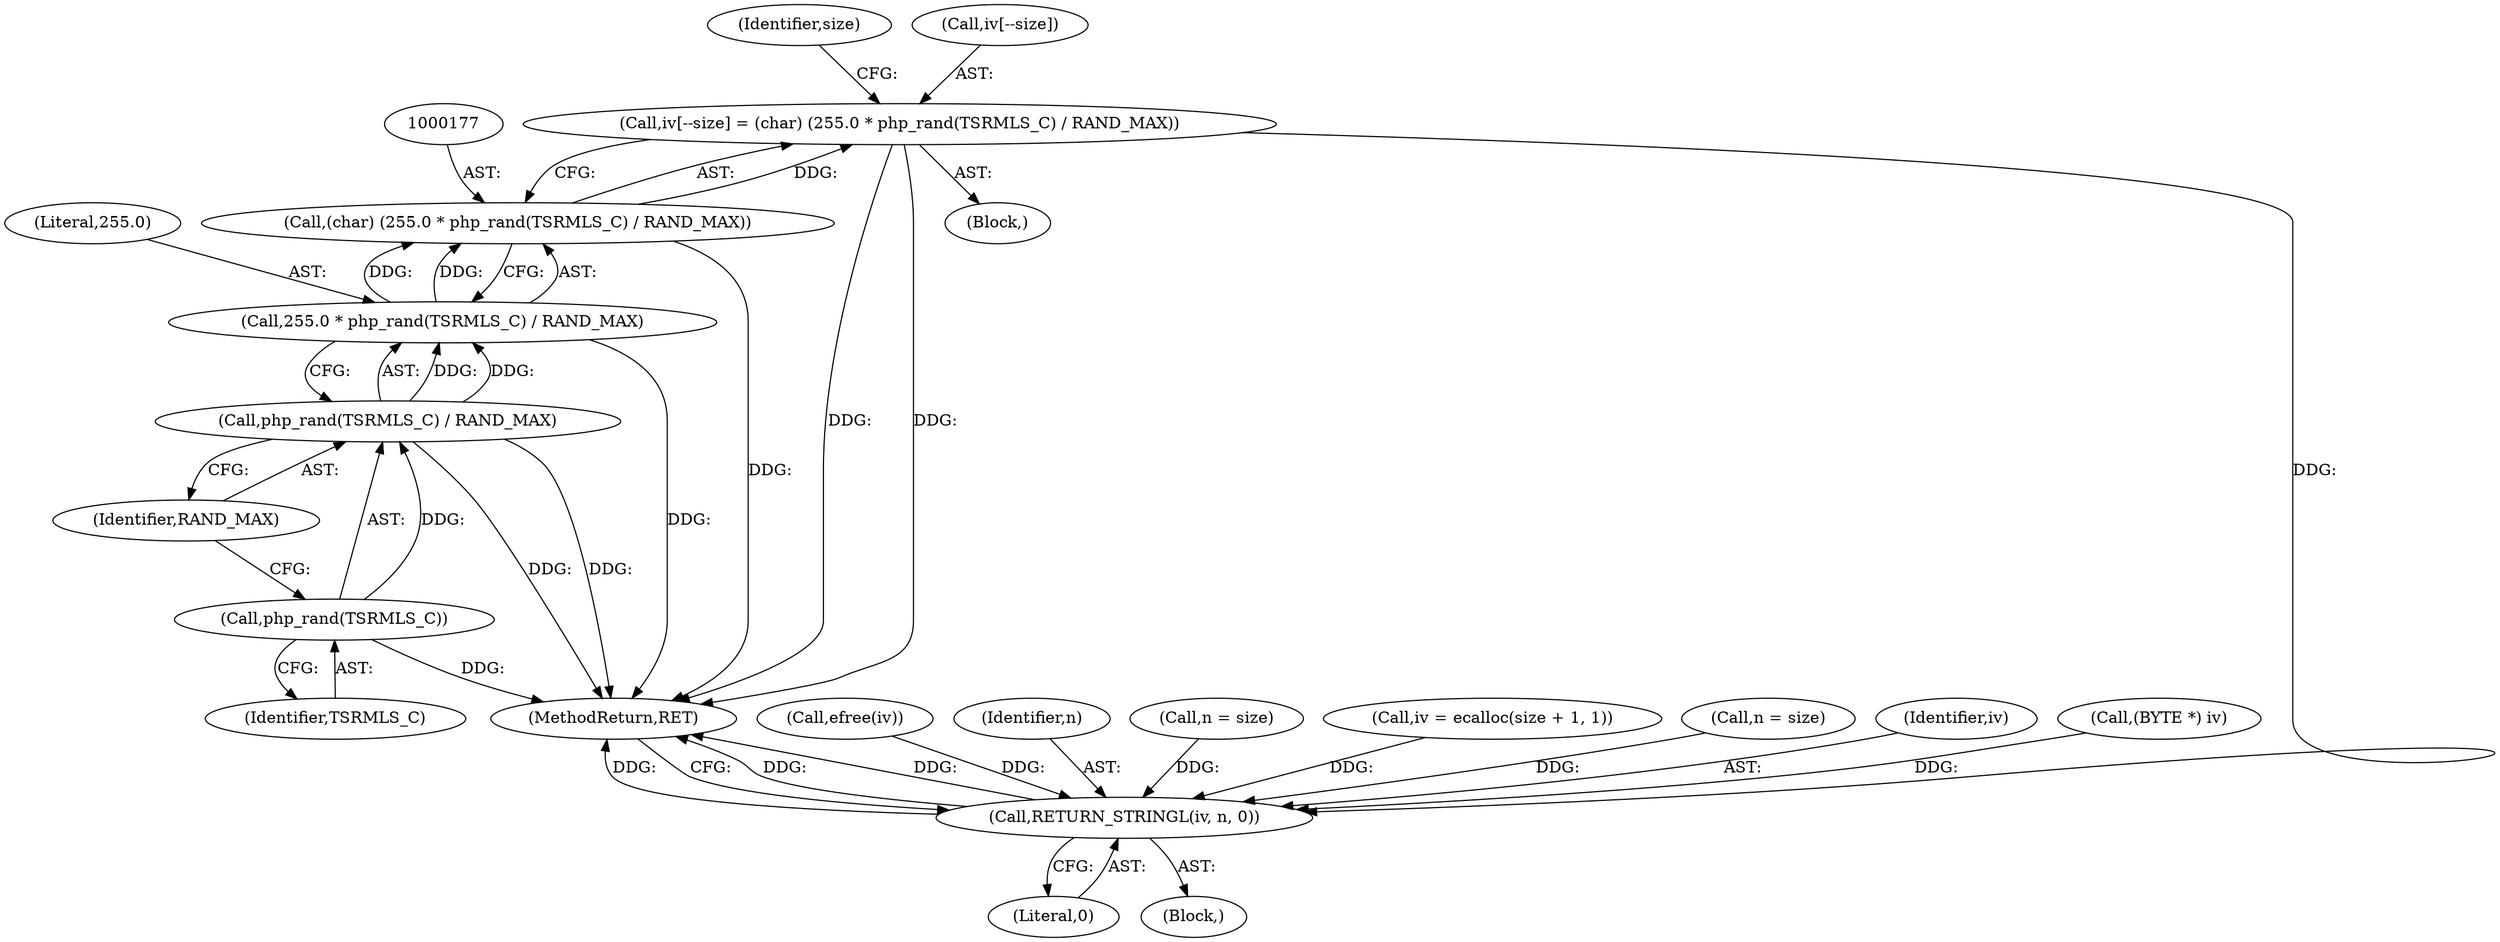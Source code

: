 digraph "0_php-src_6c5211a0cef0cc2854eaa387e0eb036e012904d0?w=1_21@array" {
"1000171" [label="(Call,iv[--size] = (char) (255.0 * php_rand(TSRMLS_C) / RAND_MAX))"];
"1000176" [label="(Call,(char) (255.0 * php_rand(TSRMLS_C) / RAND_MAX))"];
"1000178" [label="(Call,255.0 * php_rand(TSRMLS_C) / RAND_MAX)"];
"1000180" [label="(Call,php_rand(TSRMLS_C) / RAND_MAX)"];
"1000181" [label="(Call,php_rand(TSRMLS_C))"];
"1000184" [label="(Call,RETURN_STRINGL(iv, n, 0))"];
"1000178" [label="(Call,255.0 * php_rand(TSRMLS_C) / RAND_MAX)"];
"1000171" [label="(Call,iv[--size] = (char) (255.0 * php_rand(TSRMLS_C) / RAND_MAX))"];
"1000157" [label="(Call,efree(iv))"];
"1000186" [label="(Identifier,n)"];
"1000160" [label="(Call,n = size)"];
"1000169" [label="(Identifier,size)"];
"1000170" [label="(Block,)"];
"1000182" [label="(Identifier,TSRMLS_C)"];
"1000180" [label="(Call,php_rand(TSRMLS_C) / RAND_MAX)"];
"1000187" [label="(Literal,0)"];
"1000126" [label="(Call,iv = ecalloc(size + 1, 1))"];
"1000165" [label="(Call,n = size)"];
"1000188" [label="(MethodReturn,RET)"];
"1000184" [label="(Call,RETURN_STRINGL(iv, n, 0))"];
"1000183" [label="(Identifier,RAND_MAX)"];
"1000179" [label="(Literal,255.0)"];
"1000181" [label="(Call,php_rand(TSRMLS_C))"];
"1000176" [label="(Call,(char) (255.0 * php_rand(TSRMLS_C) / RAND_MAX))"];
"1000185" [label="(Identifier,iv)"];
"1000103" [label="(Block,)"];
"1000172" [label="(Call,iv[--size])"];
"1000145" [label="(Call,(BYTE *) iv)"];
"1000171" -> "1000170"  [label="AST: "];
"1000171" -> "1000176"  [label="CFG: "];
"1000172" -> "1000171"  [label="AST: "];
"1000176" -> "1000171"  [label="AST: "];
"1000169" -> "1000171"  [label="CFG: "];
"1000171" -> "1000188"  [label="DDG: "];
"1000171" -> "1000188"  [label="DDG: "];
"1000176" -> "1000171"  [label="DDG: "];
"1000171" -> "1000184"  [label="DDG: "];
"1000176" -> "1000178"  [label="CFG: "];
"1000177" -> "1000176"  [label="AST: "];
"1000178" -> "1000176"  [label="AST: "];
"1000176" -> "1000188"  [label="DDG: "];
"1000178" -> "1000176"  [label="DDG: "];
"1000178" -> "1000176"  [label="DDG: "];
"1000178" -> "1000180"  [label="CFG: "];
"1000179" -> "1000178"  [label="AST: "];
"1000180" -> "1000178"  [label="AST: "];
"1000178" -> "1000188"  [label="DDG: "];
"1000180" -> "1000178"  [label="DDG: "];
"1000180" -> "1000178"  [label="DDG: "];
"1000180" -> "1000183"  [label="CFG: "];
"1000181" -> "1000180"  [label="AST: "];
"1000183" -> "1000180"  [label="AST: "];
"1000180" -> "1000188"  [label="DDG: "];
"1000180" -> "1000188"  [label="DDG: "];
"1000181" -> "1000180"  [label="DDG: "];
"1000181" -> "1000182"  [label="CFG: "];
"1000182" -> "1000181"  [label="AST: "];
"1000183" -> "1000181"  [label="CFG: "];
"1000181" -> "1000188"  [label="DDG: "];
"1000184" -> "1000103"  [label="AST: "];
"1000184" -> "1000187"  [label="CFG: "];
"1000185" -> "1000184"  [label="AST: "];
"1000186" -> "1000184"  [label="AST: "];
"1000187" -> "1000184"  [label="AST: "];
"1000188" -> "1000184"  [label="CFG: "];
"1000184" -> "1000188"  [label="DDG: "];
"1000184" -> "1000188"  [label="DDG: "];
"1000184" -> "1000188"  [label="DDG: "];
"1000157" -> "1000184"  [label="DDG: "];
"1000126" -> "1000184"  [label="DDG: "];
"1000145" -> "1000184"  [label="DDG: "];
"1000165" -> "1000184"  [label="DDG: "];
"1000160" -> "1000184"  [label="DDG: "];
}
